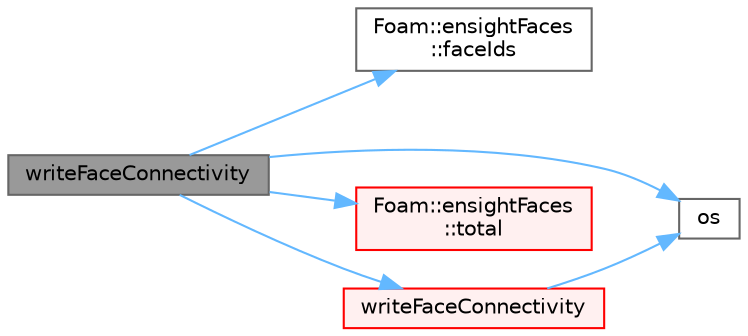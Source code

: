 digraph "writeFaceConnectivity"
{
 // LATEX_PDF_SIZE
  bgcolor="transparent";
  edge [fontname=Helvetica,fontsize=10,labelfontname=Helvetica,labelfontsize=10];
  node [fontname=Helvetica,fontsize=10,shape=box,height=0.2,width=0.4];
  rankdir="LR";
  Node1 [id="Node000001",label="writeFaceConnectivity",height=0.2,width=0.4,color="gray40", fillcolor="grey60", style="filled", fontcolor="black",tooltip=" "];
  Node1 -> Node2 [id="edge1_Node000001_Node000002",color="steelblue1",style="solid",tooltip=" "];
  Node2 [id="Node000002",label="Foam::ensightFaces\l::faceIds",height=0.2,width=0.4,color="grey40", fillcolor="white", style="filled",URL="$classFoam_1_1ensightFaces.html#a22b8a18fee5f69a802071f758436776d",tooltip=" "];
  Node1 -> Node3 [id="edge2_Node000001_Node000003",color="steelblue1",style="solid",tooltip=" "];
  Node3 [id="Node000003",label="os",height=0.2,width=0.4,color="grey40", fillcolor="white", style="filled",URL="$faMeshWriteEdgesOBJ_8H.html#abea05d50bd7259b44f2002c0382ba13e",tooltip=" "];
  Node1 -> Node4 [id="edge3_Node000001_Node000004",color="steelblue1",style="solid",tooltip=" "];
  Node4 [id="Node000004",label="Foam::ensightFaces\l::total",height=0.2,width=0.4,color="red", fillcolor="#FFF0F0", style="filled",URL="$classFoam_1_1ensightFaces.html#a34b9abaedabc4feb5b844167223a4cab",tooltip=" "];
  Node1 -> Node6 [id="edge4_Node000001_Node000006",color="steelblue1",style="solid",tooltip=" "];
  Node6 [id="Node000006",label="writeFaceConnectivity",height=0.2,width=0.4,color="red", fillcolor="#FFF0F0", style="filled",URL="$namespaceFoam_1_1ensightOutput.html#a5ef842216e69d81a0567b82c1370dd07",tooltip=" "];
  Node6 -> Node3 [id="edge5_Node000006_Node000003",color="steelblue1",style="solid",tooltip=" "];
}
